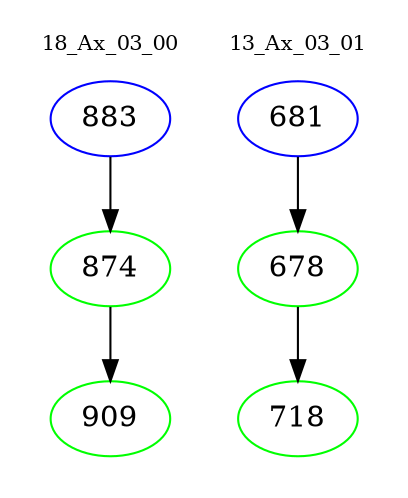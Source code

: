 digraph{
subgraph cluster_0 {
color = white
label = "18_Ax_03_00";
fontsize=10;
T0_883 [label="883", color="blue"]
T0_883 -> T0_874 [color="black"]
T0_874 [label="874", color="green"]
T0_874 -> T0_909 [color="black"]
T0_909 [label="909", color="green"]
}
subgraph cluster_1 {
color = white
label = "13_Ax_03_01";
fontsize=10;
T1_681 [label="681", color="blue"]
T1_681 -> T1_678 [color="black"]
T1_678 [label="678", color="green"]
T1_678 -> T1_718 [color="black"]
T1_718 [label="718", color="green"]
}
}
